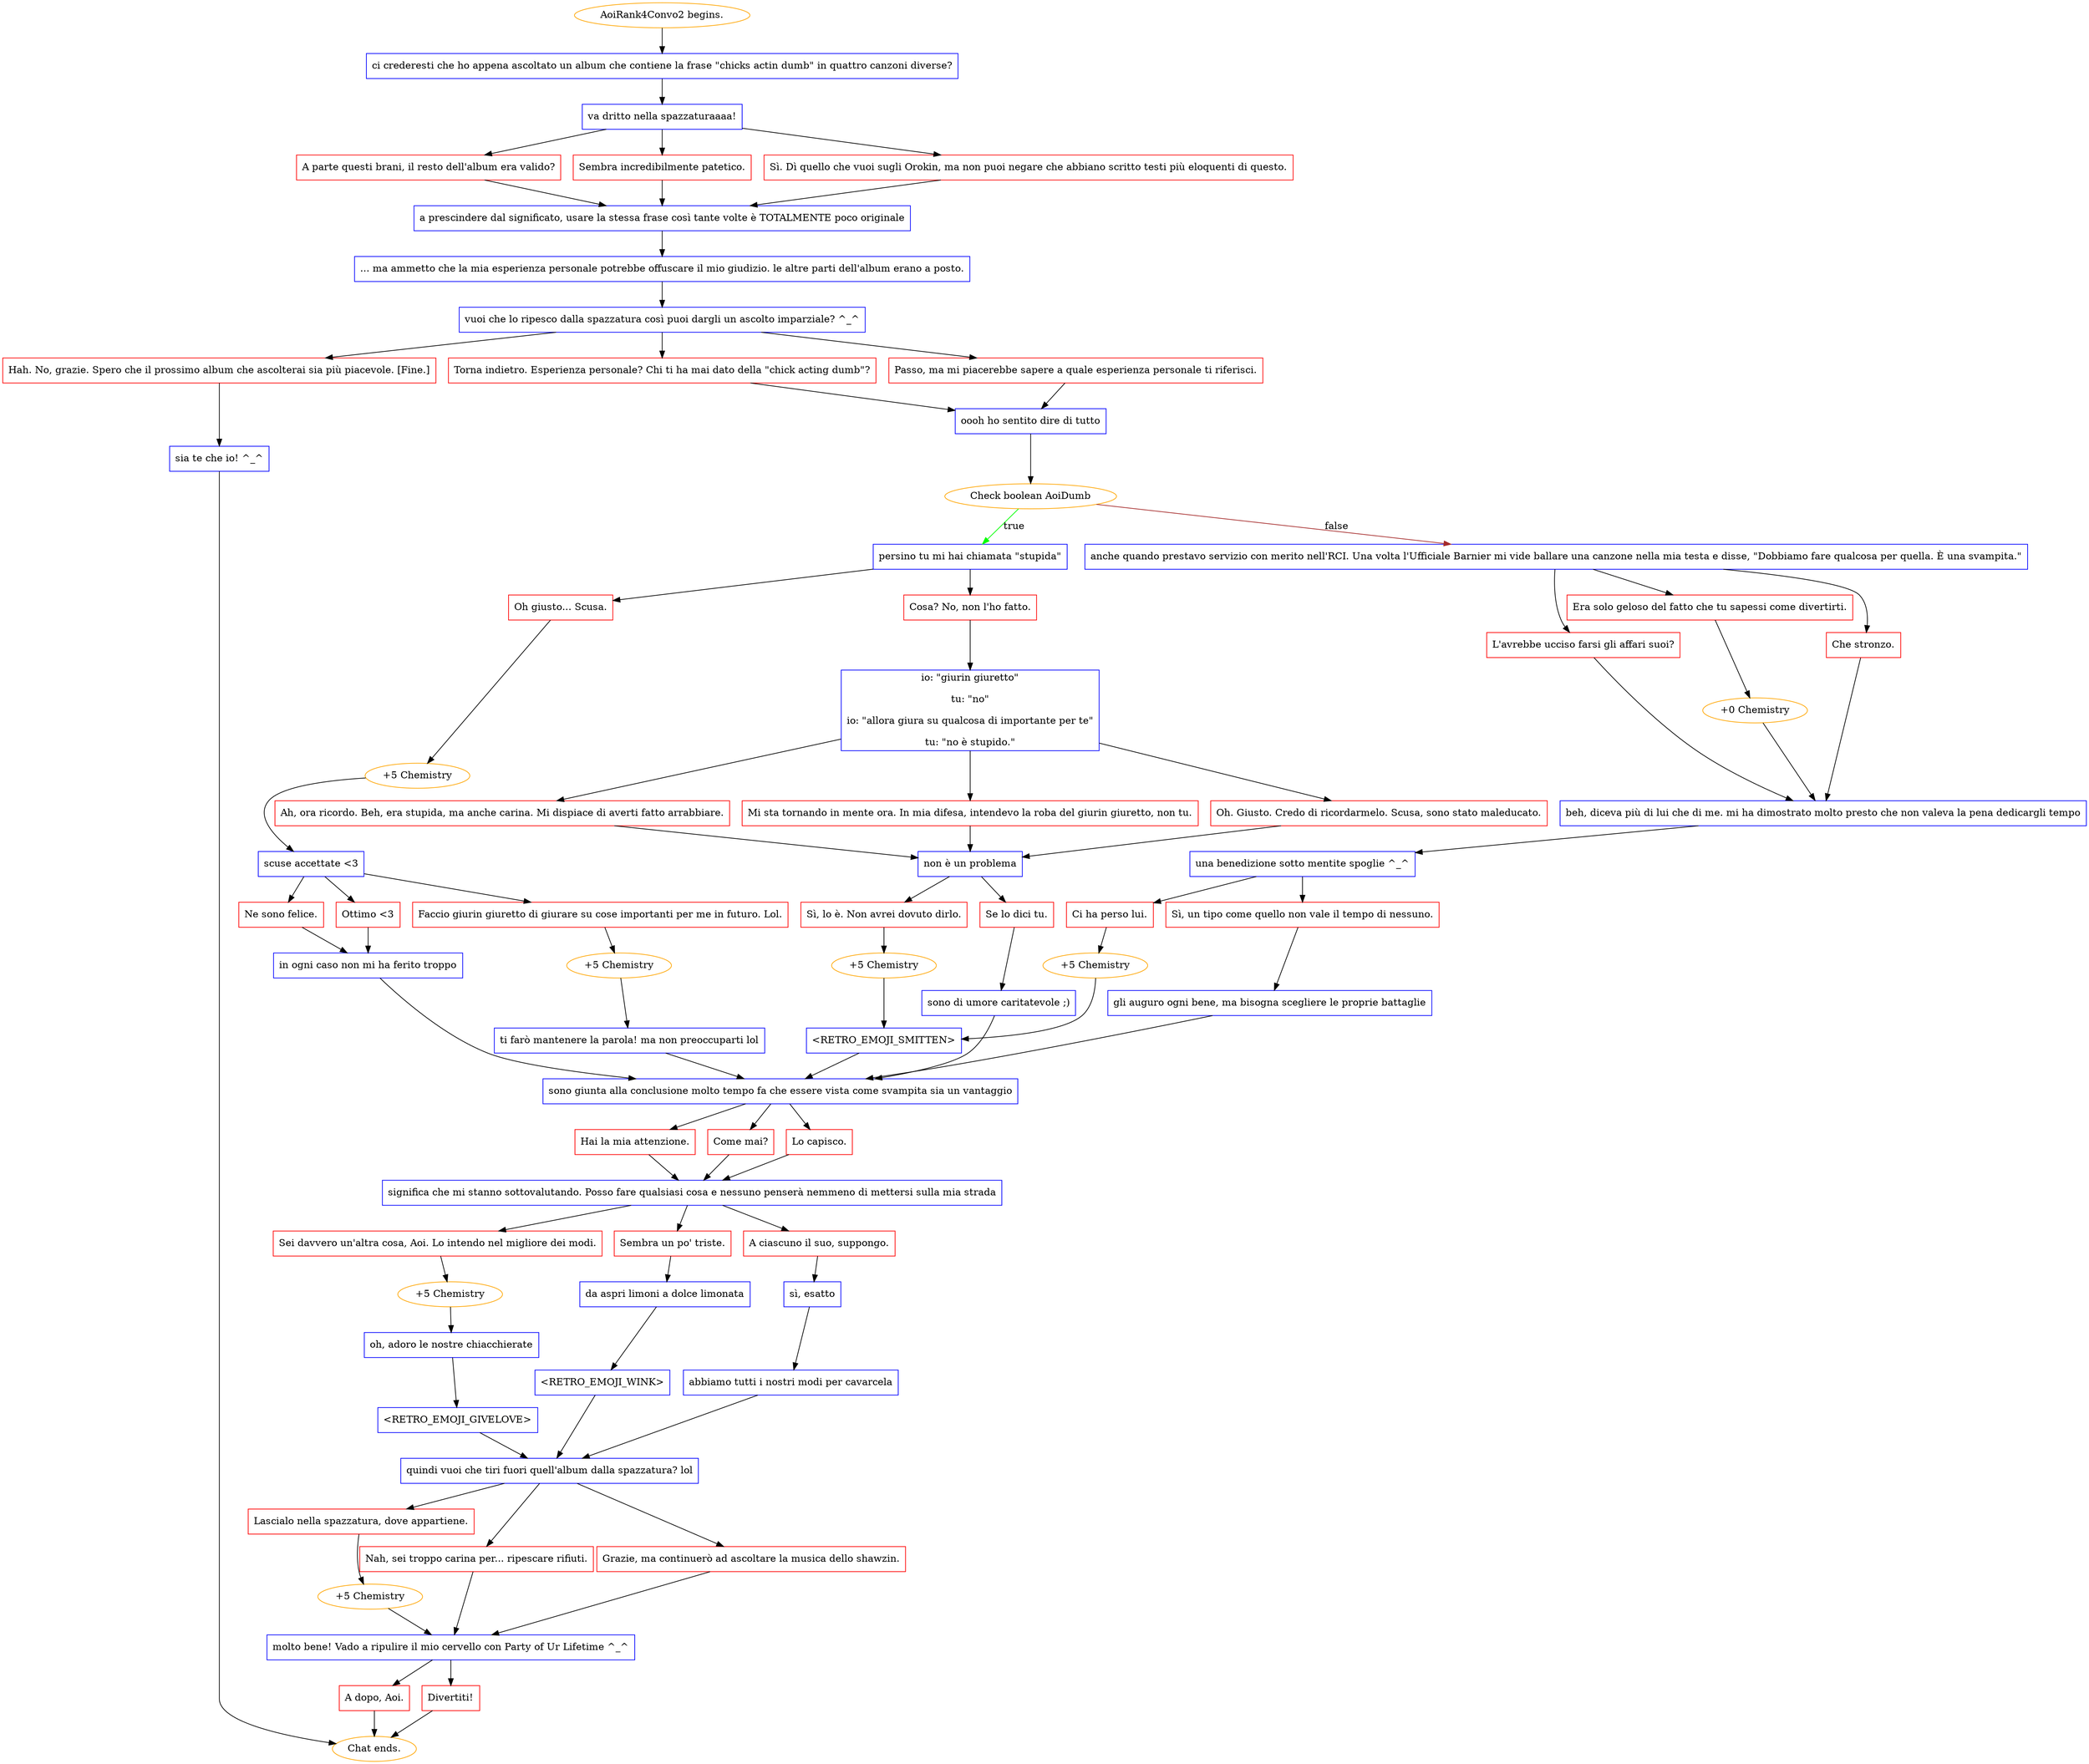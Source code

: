 digraph {
	"AoiRank4Convo2 begins." [color=orange];
		"AoiRank4Convo2 begins." -> j1262908799;
	j1262908799 [label="ci crederesti che ho appena ascoltato un album che contiene la frase \"chicks actin dumb\" in quattro canzoni diverse?",shape=box,color=blue];
		j1262908799 -> j1198863416;
	j1198863416 [label="va dritto nella spazzaturaaaa!",shape=box,color=blue];
		j1198863416 -> j3686403566;
		j1198863416 -> j3286377275;
		j1198863416 -> j1088930339;
	j3686403566 [label="A parte questi brani, il resto dell'album era valido?",shape=box,color=red];
		j3686403566 -> j1374132417;
	j3286377275 [label="Sembra incredibilmente patetico.",shape=box,color=red];
		j3286377275 -> j1374132417;
	j1088930339 [label="Sì. Dì quello che vuoi sugli Orokin, ma non puoi negare che abbiano scritto testi più eloquenti di questo.",shape=box,color=red];
		j1088930339 -> j1374132417;
	j1374132417 [label="a prescindere dal significato, usare la stessa frase così tante volte è TOTALMENTE poco originale",shape=box,color=blue];
		j1374132417 -> j1479482189;
	j1479482189 [label="... ma ammetto che la mia esperienza personale potrebbe offuscare il mio giudizio. le altre parti dell'album erano a posto.",shape=box,color=blue];
		j1479482189 -> j1351474652;
	j1351474652 [label="vuoi che lo ripesco dalla spazzatura così puoi dargli un ascolto imparziale? ^_^",shape=box,color=blue];
		j1351474652 -> j1654182906;
		j1351474652 -> j2231396118;
		j1351474652 -> j250641162;
	j1654182906 [label="Passo, ma mi piacerebbe sapere a quale esperienza personale ti riferisci.",shape=box,color=red];
		j1654182906 -> j1811916019;
	j2231396118 [label="Torna indietro. Esperienza personale? Chi ti ha mai dato della \"chick acting dumb\"?",shape=box,color=red];
		j2231396118 -> j1811916019;
	j250641162 [label="Hah. No, grazie. Spero che il prossimo album che ascolterai sia più piacevole. [Fine.]",shape=box,color=red];
		j250641162 -> j2742617321;
	j1811916019 [label="oooh ho sentito dire di tutto",shape=box,color=blue];
		j1811916019 -> j627210173;
	j2742617321 [label="sia te che io! ^_^",shape=box,color=blue];
		j2742617321 -> "Chat ends.";
	j627210173 [label="Check boolean AoiDumb",color=orange];
		j627210173 -> j1111941789 [label=true,color=green];
		j627210173 -> j115595873 [label=false,color=brown];
	"Chat ends." [color=orange];
	j1111941789 [label="persino tu mi hai chiamata \"stupida\"",shape=box,color=blue];
		j1111941789 -> j2776281431;
		j1111941789 -> j2159670175;
	j115595873 [label="anche quando prestavo servizio con merito nell'RCI. Una volta l'Ufficiale Barnier mi vide ballare una canzone nella mia testa e disse, \"Dobbiamo fare qualcosa per quella. È una svampita.\"",shape=box,color=blue];
		j115595873 -> j3156048905;
		j115595873 -> j1822620299;
		j115595873 -> j1125068282;
	j2776281431 [label="Cosa? No, non l'ho fatto.",shape=box,color=red];
		j2776281431 -> j4165851395;
	j2159670175 [label="Oh giusto... Scusa.",shape=box,color=red];
		j2159670175 -> j3612941077;
	j3156048905 [label="Che stronzo.",shape=box,color=red];
		j3156048905 -> j3248079888;
	j1822620299 [label="Era solo geloso del fatto che tu sapessi come divertirti.",shape=box,color=red];
		j1822620299 -> j1303233630;
	j1125068282 [label="L'avrebbe ucciso farsi gli affari suoi?",shape=box,color=red];
		j1125068282 -> j3248079888;
	j4165851395 [label="io: \"giurin giuretto\"
tu: \"no\"
io: \"allora giura su qualcosa di importante per te\"
tu: \"no è stupido.\"",shape=box,color=blue];
		j4165851395 -> j1179416232;
		j4165851395 -> j2667851743;
		j4165851395 -> j860740015;
	j3612941077 [label="+5 Chemistry",color=orange];
		j3612941077 -> j785779829;
	j3248079888 [label="beh, diceva più di lui che di me. mi ha dimostrato molto presto che non valeva la pena dedicargli tempo",shape=box,color=blue];
		j3248079888 -> j1077581287;
	j1303233630 [label="+0 Chemistry",color=orange];
		j1303233630 -> j3248079888;
	j1179416232 [label="Mi sta tornando in mente ora. In mia difesa, intendevo la roba del giurin giuretto, non tu.",shape=box,color=red];
		j1179416232 -> j458311967;
	j2667851743 [label="Oh. Giusto. Credo di ricordarmelo. Scusa, sono stato maleducato.",shape=box,color=red];
		j2667851743 -> j458311967;
	j860740015 [label="Ah, ora ricordo. Beh, era stupida, ma anche carina. Mi dispiace di averti fatto arrabbiare.",shape=box,color=red];
		j860740015 -> j458311967;
	j785779829 [label="scuse accettate <3",shape=box,color=blue];
		j785779829 -> j2984801891;
		j785779829 -> j641029482;
		j785779829 -> j515630597;
	j1077581287 [label="una benedizione sotto mentite spoglie ^_^",shape=box,color=blue];
		j1077581287 -> j1038399404;
		j1077581287 -> j303195695;
	j458311967 [label="non è un problema",shape=box,color=blue];
		j458311967 -> j4042484659;
		j458311967 -> j1724474449;
	j2984801891 [label="Faccio giurin giuretto di giurare su cose importanti per me in futuro. Lol.",shape=box,color=red];
		j2984801891 -> j1975946538;
	j641029482 [label="Ottimo <3",shape=box,color=red];
		j641029482 -> j1586047516;
	j515630597 [label="Ne sono felice.",shape=box,color=red];
		j515630597 -> j1586047516;
	j1038399404 [label="Ci ha perso lui.",shape=box,color=red];
		j1038399404 -> j1667402974;
	j303195695 [label="Sì, un tipo come quello non vale il tempo di nessuno.",shape=box,color=red];
		j303195695 -> j3796222340;
	j4042484659 [label="Sì, lo è. Non avrei dovuto dirlo.",shape=box,color=red];
		j4042484659 -> j505971307;
	j1724474449 [label="Se lo dici tu.",shape=box,color=red];
		j1724474449 -> j3393007153;
	j1975946538 [label="+5 Chemistry",color=orange];
		j1975946538 -> j3749954591;
	j1586047516 [label="in ogni caso non mi ha ferito troppo",shape=box,color=blue];
		j1586047516 -> j629089709;
	j1667402974 [label="+5 Chemistry",color=orange];
		j1667402974 -> j2816614672;
	j3796222340 [label="gli auguro ogni bene, ma bisogna scegliere le proprie battaglie",shape=box,color=blue];
		j3796222340 -> j629089709;
	j505971307 [label="+5 Chemistry",color=orange];
		j505971307 -> j2816614672;
	j3393007153 [label="sono di umore caritatevole ;)",shape=box,color=blue];
		j3393007153 -> j629089709;
	j3749954591 [label="ti farò mantenere la parola! ma non preoccuparti lol",shape=box,color=blue];
		j3749954591 -> j629089709;
	j629089709 [label="sono giunta alla conclusione molto tempo fa che essere vista come svampita sia un vantaggio",shape=box,color=blue];
		j629089709 -> j2221103635;
		j629089709 -> j2879092651;
		j629089709 -> j3109659098;
	j2816614672 [label="<RETRO_EMOJI_SMITTEN>",shape=box,color=blue];
		j2816614672 -> j629089709;
	j2221103635 [label="Come mai?",shape=box,color=red];
		j2221103635 -> j3919362260;
	j2879092651 [label="Lo capisco.",shape=box,color=red];
		j2879092651 -> j3919362260;
	j3109659098 [label="Hai la mia attenzione.",shape=box,color=red];
		j3109659098 -> j3919362260;
	j3919362260 [label="significa che mi stanno sottovalutando. Posso fare qualsiasi cosa e nessuno penserà nemmeno di mettersi sulla mia strada",shape=box,color=blue];
		j3919362260 -> j2245972352;
		j3919362260 -> j3018280908;
		j3919362260 -> j880644285;
	j2245972352 [label="Sembra un po' triste.",shape=box,color=red];
		j2245972352 -> j3121758758;
	j3018280908 [label="Sei davvero un'altra cosa, Aoi. Lo intendo nel migliore dei modi.",shape=box,color=red];
		j3018280908 -> j1435486758;
	j880644285 [label="A ciascuno il suo, suppongo.",shape=box,color=red];
		j880644285 -> j1513500585;
	j3121758758 [label="da aspri limoni a dolce limonata",shape=box,color=blue];
		j3121758758 -> j2484791621;
	j1435486758 [label="+5 Chemistry",color=orange];
		j1435486758 -> j4062996006;
	j1513500585 [label="sì, esatto",shape=box,color=blue];
		j1513500585 -> j1222427712;
	j2484791621 [label="<RETRO_EMOJI_WINK>",shape=box,color=blue];
		j2484791621 -> j253958044;
	j4062996006 [label="oh, adoro le nostre chiacchierate",shape=box,color=blue];
		j4062996006 -> j3211313119;
	j1222427712 [label="abbiamo tutti i nostri modi per cavarcela",shape=box,color=blue];
		j1222427712 -> j253958044;
	j253958044 [label="quindi vuoi che tiri fuori quell'album dalla spazzatura? lol",shape=box,color=blue];
		j253958044 -> j3402962207;
		j253958044 -> j2804442739;
		j253958044 -> j3728110496;
	j3211313119 [label="<RETRO_EMOJI_GIVELOVE>",shape=box,color=blue];
		j3211313119 -> j253958044;
	j3402962207 [label="Nah, sei troppo carina per... ripescare rifiuti.",shape=box,color=red];
		j3402962207 -> j3361564708;
	j2804442739 [label="Lascialo nella spazzatura, dove appartiene.",shape=box,color=red];
		j2804442739 -> j2498750820;
	j3728110496 [label="Grazie, ma continuerò ad ascoltare la musica dello shawzin.",shape=box,color=red];
		j3728110496 -> j3361564708;
	j3361564708 [label="molto bene! Vado a ripulire il mio cervello con Party of Ur Lifetime ^_^",shape=box,color=blue];
		j3361564708 -> j3735911885;
		j3361564708 -> j2221732344;
	j2498750820 [label="+5 Chemistry",color=orange];
		j2498750820 -> j3361564708;
	j3735911885 [label="Divertiti!",shape=box,color=red];
		j3735911885 -> "Chat ends.";
	j2221732344 [label="A dopo, Aoi.",shape=box,color=red];
		j2221732344 -> "Chat ends.";
}
